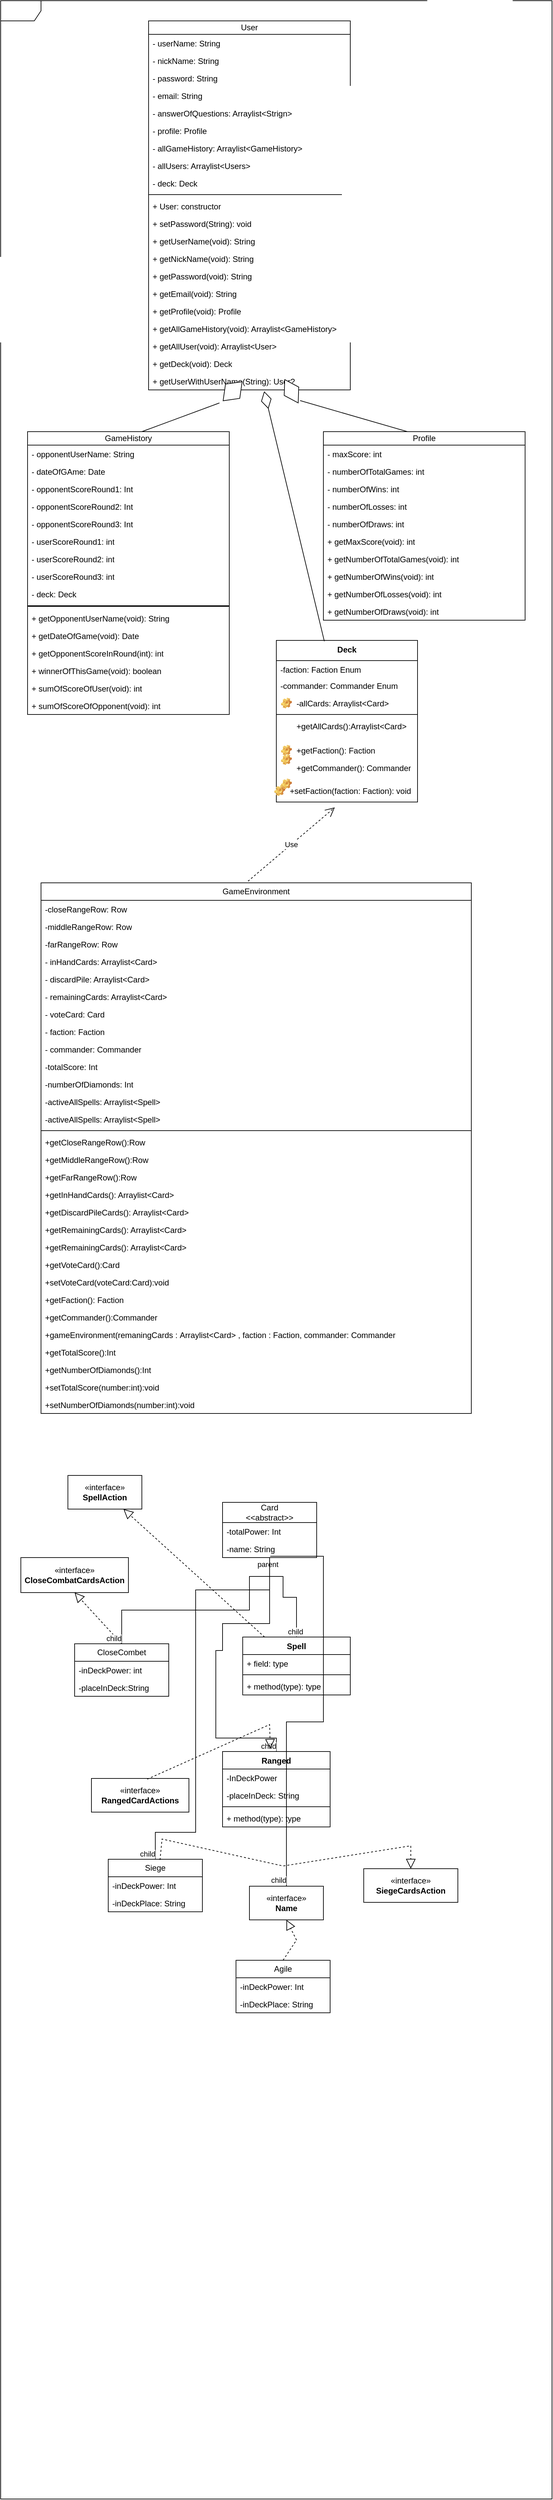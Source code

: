 <mxfile version="24.3.1" type="device">
  <diagram name="Page-1" id="c4acf3e9-155e-7222-9cf6-157b1a14988f">
    <mxGraphModel dx="838" dy="602" grid="1" gridSize="10" guides="1" tooltips="1" connect="1" arrows="1" fold="1" page="1" pageScale="1" pageWidth="850" pageHeight="1100" background="none" math="0" shadow="0">
      <root>
        <mxCell id="0" />
        <mxCell id="1" parent="0" />
        <mxCell id="17acba5748e5396b-1" value="&lt;div&gt;&lt;br/&gt;&lt;/div&gt;" style="shape=umlFrame;whiteSpace=wrap;html=1;rounded=0;shadow=0;comic=0;labelBackgroundColor=none;strokeWidth=1;fontFamily=Verdana;fontSize=10;align=center;" parent="1" vertex="1">
          <mxGeometry width="820" height="3710" as="geometry" />
        </mxCell>
        <mxCell id="1qwFlzTLrPcSKQkNcB_V-1" value="User" style="swimlane;fontStyle=0;childLayout=stackLayout;horizontal=1;startSize=20;fillColor=none;horizontalStack=0;resizeParent=1;resizeParentMax=0;resizeLast=0;collapsible=1;marginBottom=0;whiteSpace=wrap;html=1;" parent="1" vertex="1">
          <mxGeometry x="220" y="30" width="300" height="548" as="geometry" />
        </mxCell>
        <mxCell id="1qwFlzTLrPcSKQkNcB_V-2" value="- userName: String" style="text;strokeColor=none;fillColor=none;align=left;verticalAlign=top;spacingLeft=4;spacingRight=4;overflow=hidden;rotatable=0;points=[[0,0.5],[1,0.5]];portConstraint=eastwest;whiteSpace=wrap;html=1;" parent="1qwFlzTLrPcSKQkNcB_V-1" vertex="1">
          <mxGeometry y="20" width="300" height="26" as="geometry" />
        </mxCell>
        <mxCell id="1qwFlzTLrPcSKQkNcB_V-3" value="- nickName: String" style="text;strokeColor=none;fillColor=none;align=left;verticalAlign=top;spacingLeft=4;spacingRight=4;overflow=hidden;rotatable=0;points=[[0,0.5],[1,0.5]];portConstraint=eastwest;whiteSpace=wrap;html=1;" parent="1qwFlzTLrPcSKQkNcB_V-1" vertex="1">
          <mxGeometry y="46" width="300" height="26" as="geometry" />
        </mxCell>
        <mxCell id="1qwFlzTLrPcSKQkNcB_V-4" value="- password: String" style="text;strokeColor=none;fillColor=none;align=left;verticalAlign=top;spacingLeft=4;spacingRight=4;overflow=hidden;rotatable=0;points=[[0,0.5],[1,0.5]];portConstraint=eastwest;whiteSpace=wrap;html=1;" parent="1qwFlzTLrPcSKQkNcB_V-1" vertex="1">
          <mxGeometry y="72" width="300" height="26" as="geometry" />
        </mxCell>
        <mxCell id="1qwFlzTLrPcSKQkNcB_V-6" value="- email: String" style="text;strokeColor=none;fillColor=none;align=left;verticalAlign=top;spacingLeft=4;spacingRight=4;overflow=hidden;rotatable=0;points=[[0,0.5],[1,0.5]];portConstraint=eastwest;whiteSpace=wrap;html=1;" parent="1qwFlzTLrPcSKQkNcB_V-1" vertex="1">
          <mxGeometry y="98" width="300" height="26" as="geometry" />
        </mxCell>
        <mxCell id="1qwFlzTLrPcSKQkNcB_V-8" value="- answerOfQuestions: Arraylist&amp;lt;Strign&amp;gt;" style="text;strokeColor=none;fillColor=none;align=left;verticalAlign=top;spacingLeft=4;spacingRight=4;overflow=hidden;rotatable=0;points=[[0,0.5],[1,0.5]];portConstraint=eastwest;whiteSpace=wrap;html=1;" parent="1qwFlzTLrPcSKQkNcB_V-1" vertex="1">
          <mxGeometry y="124" width="300" height="26" as="geometry" />
        </mxCell>
        <mxCell id="1qwFlzTLrPcSKQkNcB_V-7" value="- profile: Profile" style="text;strokeColor=none;fillColor=none;align=left;verticalAlign=top;spacingLeft=4;spacingRight=4;overflow=hidden;rotatable=0;points=[[0,0.5],[1,0.5]];portConstraint=eastwest;whiteSpace=wrap;html=1;" parent="1qwFlzTLrPcSKQkNcB_V-1" vertex="1">
          <mxGeometry y="150" width="300" height="26" as="geometry" />
        </mxCell>
        <mxCell id="1qwFlzTLrPcSKQkNcB_V-9" value="- allGameHistory: Arraylist&amp;lt;GameHistory&amp;gt;" style="text;strokeColor=none;fillColor=none;align=left;verticalAlign=top;spacingLeft=4;spacingRight=4;overflow=hidden;rotatable=0;points=[[0,0.5],[1,0.5]];portConstraint=eastwest;whiteSpace=wrap;html=1;" parent="1qwFlzTLrPcSKQkNcB_V-1" vertex="1">
          <mxGeometry y="176" width="300" height="26" as="geometry" />
        </mxCell>
        <mxCell id="1qwFlzTLrPcSKQkNcB_V-11" value="- allUsers: Arraylist&amp;lt;Users&amp;gt;" style="text;strokeColor=none;fillColor=none;align=left;verticalAlign=top;spacingLeft=4;spacingRight=4;overflow=hidden;rotatable=0;points=[[0,0.5],[1,0.5]];portConstraint=eastwest;whiteSpace=wrap;html=1;" parent="1qwFlzTLrPcSKQkNcB_V-1" vertex="1">
          <mxGeometry y="202" width="300" height="26" as="geometry" />
        </mxCell>
        <mxCell id="1qwFlzTLrPcSKQkNcB_V-10" value="- deck: Deck" style="text;strokeColor=none;fillColor=none;align=left;verticalAlign=top;spacingLeft=4;spacingRight=4;overflow=hidden;rotatable=0;points=[[0,0.5],[1,0.5]];portConstraint=eastwest;whiteSpace=wrap;html=1;" parent="1qwFlzTLrPcSKQkNcB_V-1" vertex="1">
          <mxGeometry y="228" width="300" height="26" as="geometry" />
        </mxCell>
        <mxCell id="-605Q9byIora_kWvhaAy-62" value="" style="line;strokeWidth=1;fillColor=none;align=left;verticalAlign=middle;spacingTop=-1;spacingLeft=3;spacingRight=3;rotatable=0;labelPosition=right;points=[];portConstraint=eastwest;strokeColor=inherit;" vertex="1" parent="1qwFlzTLrPcSKQkNcB_V-1">
          <mxGeometry y="254" width="300" height="8" as="geometry" />
        </mxCell>
        <mxCell id="1qwFlzTLrPcSKQkNcB_V-14" value="+ User: constructor" style="text;strokeColor=none;fillColor=none;align=left;verticalAlign=top;spacingLeft=4;spacingRight=4;overflow=hidden;rotatable=0;points=[[0,0.5],[1,0.5]];portConstraint=eastwest;whiteSpace=wrap;html=1;" parent="1qwFlzTLrPcSKQkNcB_V-1" vertex="1">
          <mxGeometry y="262" width="300" height="26" as="geometry" />
        </mxCell>
        <mxCell id="1qwFlzTLrPcSKQkNcB_V-13" value="+ setPassword(String): void" style="text;strokeColor=none;fillColor=none;align=left;verticalAlign=top;spacingLeft=4;spacingRight=4;overflow=hidden;rotatable=0;points=[[0,0.5],[1,0.5]];portConstraint=eastwest;whiteSpace=wrap;html=1;" parent="1qwFlzTLrPcSKQkNcB_V-1" vertex="1">
          <mxGeometry y="288" width="300" height="26" as="geometry" />
        </mxCell>
        <mxCell id="1qwFlzTLrPcSKQkNcB_V-16" value="+ getUserName(void): String" style="text;strokeColor=none;fillColor=none;align=left;verticalAlign=top;spacingLeft=4;spacingRight=4;overflow=hidden;rotatable=0;points=[[0,0.5],[1,0.5]];portConstraint=eastwest;whiteSpace=wrap;html=1;" parent="1qwFlzTLrPcSKQkNcB_V-1" vertex="1">
          <mxGeometry y="314" width="300" height="26" as="geometry" />
        </mxCell>
        <mxCell id="1qwFlzTLrPcSKQkNcB_V-15" value="+ getNickName(void): String" style="text;strokeColor=none;fillColor=none;align=left;verticalAlign=top;spacingLeft=4;spacingRight=4;overflow=hidden;rotatable=0;points=[[0,0.5],[1,0.5]];portConstraint=eastwest;whiteSpace=wrap;html=1;" parent="1qwFlzTLrPcSKQkNcB_V-1" vertex="1">
          <mxGeometry y="340" width="300" height="26" as="geometry" />
        </mxCell>
        <mxCell id="1qwFlzTLrPcSKQkNcB_V-17" value="+ getPassword(void): String" style="text;strokeColor=none;fillColor=none;align=left;verticalAlign=top;spacingLeft=4;spacingRight=4;overflow=hidden;rotatable=0;points=[[0,0.5],[1,0.5]];portConstraint=eastwest;whiteSpace=wrap;html=1;" parent="1qwFlzTLrPcSKQkNcB_V-1" vertex="1">
          <mxGeometry y="366" width="300" height="26" as="geometry" />
        </mxCell>
        <mxCell id="1qwFlzTLrPcSKQkNcB_V-18" value="+ getEmail(void): String" style="text;strokeColor=none;fillColor=none;align=left;verticalAlign=top;spacingLeft=4;spacingRight=4;overflow=hidden;rotatable=0;points=[[0,0.5],[1,0.5]];portConstraint=eastwest;whiteSpace=wrap;html=1;" parent="1qwFlzTLrPcSKQkNcB_V-1" vertex="1">
          <mxGeometry y="392" width="300" height="26" as="geometry" />
        </mxCell>
        <mxCell id="1qwFlzTLrPcSKQkNcB_V-20" value="+ getProfile(void): Profile" style="text;strokeColor=none;fillColor=none;align=left;verticalAlign=top;spacingLeft=4;spacingRight=4;overflow=hidden;rotatable=0;points=[[0,0.5],[1,0.5]];portConstraint=eastwest;whiteSpace=wrap;html=1;" parent="1qwFlzTLrPcSKQkNcB_V-1" vertex="1">
          <mxGeometry y="418" width="300" height="26" as="geometry" />
        </mxCell>
        <mxCell id="1qwFlzTLrPcSKQkNcB_V-19" value="+ getAllGameHistory(void): Arraylist&amp;lt;GameHistory&amp;gt;" style="text;strokeColor=none;fillColor=none;align=left;verticalAlign=top;spacingLeft=4;spacingRight=4;overflow=hidden;rotatable=0;points=[[0,0.5],[1,0.5]];portConstraint=eastwest;whiteSpace=wrap;html=1;" parent="1qwFlzTLrPcSKQkNcB_V-1" vertex="1">
          <mxGeometry y="444" width="300" height="26" as="geometry" />
        </mxCell>
        <mxCell id="1qwFlzTLrPcSKQkNcB_V-21" value="+ getAllUser(void): Arraylist&amp;lt;User&amp;gt;" style="text;strokeColor=none;fillColor=none;align=left;verticalAlign=top;spacingLeft=4;spacingRight=4;overflow=hidden;rotatable=0;points=[[0,0.5],[1,0.5]];portConstraint=eastwest;whiteSpace=wrap;html=1;" parent="1qwFlzTLrPcSKQkNcB_V-1" vertex="1">
          <mxGeometry y="470" width="300" height="26" as="geometry" />
        </mxCell>
        <mxCell id="1qwFlzTLrPcSKQkNcB_V-22" value="+ getDeck(void): Deck" style="text;strokeColor=none;fillColor=none;align=left;verticalAlign=top;spacingLeft=4;spacingRight=4;overflow=hidden;rotatable=0;points=[[0,0.5],[1,0.5]];portConstraint=eastwest;whiteSpace=wrap;html=1;" parent="1qwFlzTLrPcSKQkNcB_V-1" vertex="1">
          <mxGeometry y="496" width="300" height="26" as="geometry" />
        </mxCell>
        <mxCell id="1qwFlzTLrPcSKQkNcB_V-43" value="+ getUserWithUserName(String): User?" style="text;strokeColor=none;fillColor=none;align=left;verticalAlign=top;spacingLeft=4;spacingRight=4;overflow=hidden;rotatable=0;points=[[0,0.5],[1,0.5]];portConstraint=eastwest;whiteSpace=wrap;html=1;" parent="1qwFlzTLrPcSKQkNcB_V-1" vertex="1">
          <mxGeometry y="522" width="300" height="26" as="geometry" />
        </mxCell>
        <mxCell id="1qwFlzTLrPcSKQkNcB_V-23" value="GameHistory" style="swimlane;fontStyle=0;childLayout=stackLayout;horizontal=1;startSize=20;fillColor=none;horizontalStack=0;resizeParent=1;resizeParentMax=0;resizeLast=0;collapsible=1;marginBottom=0;whiteSpace=wrap;html=1;" parent="1" vertex="1">
          <mxGeometry x="40" y="640" width="300" height="420" as="geometry" />
        </mxCell>
        <mxCell id="1qwFlzTLrPcSKQkNcB_V-24" value="- opponentUserName: String" style="text;strokeColor=none;fillColor=none;align=left;verticalAlign=top;spacingLeft=4;spacingRight=4;overflow=hidden;rotatable=0;points=[[0,0.5],[1,0.5]];portConstraint=eastwest;whiteSpace=wrap;html=1;" parent="1qwFlzTLrPcSKQkNcB_V-23" vertex="1">
          <mxGeometry y="20" width="300" height="26" as="geometry" />
        </mxCell>
        <mxCell id="1qwFlzTLrPcSKQkNcB_V-25" value="- dateOfGAme: Date" style="text;strokeColor=none;fillColor=none;align=left;verticalAlign=top;spacingLeft=4;spacingRight=4;overflow=hidden;rotatable=0;points=[[0,0.5],[1,0.5]];portConstraint=eastwest;whiteSpace=wrap;html=1;" parent="1qwFlzTLrPcSKQkNcB_V-23" vertex="1">
          <mxGeometry y="46" width="300" height="26" as="geometry" />
        </mxCell>
        <mxCell id="1qwFlzTLrPcSKQkNcB_V-26" value="- opponentScoreRound1: Int" style="text;strokeColor=none;fillColor=none;align=left;verticalAlign=top;spacingLeft=4;spacingRight=4;overflow=hidden;rotatable=0;points=[[0,0.5],[1,0.5]];portConstraint=eastwest;whiteSpace=wrap;html=1;" parent="1qwFlzTLrPcSKQkNcB_V-23" vertex="1">
          <mxGeometry y="72" width="300" height="26" as="geometry" />
        </mxCell>
        <mxCell id="1qwFlzTLrPcSKQkNcB_V-27" value="- opponentScoreRound2: Int" style="text;strokeColor=none;fillColor=none;align=left;verticalAlign=top;spacingLeft=4;spacingRight=4;overflow=hidden;rotatable=0;points=[[0,0.5],[1,0.5]];portConstraint=eastwest;whiteSpace=wrap;html=1;" parent="1qwFlzTLrPcSKQkNcB_V-23" vertex="1">
          <mxGeometry y="98" width="300" height="26" as="geometry" />
        </mxCell>
        <mxCell id="1qwFlzTLrPcSKQkNcB_V-28" value="- opponentScoreRound3: Int" style="text;strokeColor=none;fillColor=none;align=left;verticalAlign=top;spacingLeft=4;spacingRight=4;overflow=hidden;rotatable=0;points=[[0,0.5],[1,0.5]];portConstraint=eastwest;whiteSpace=wrap;html=1;" parent="1qwFlzTLrPcSKQkNcB_V-23" vertex="1">
          <mxGeometry y="124" width="300" height="26" as="geometry" />
        </mxCell>
        <mxCell id="1qwFlzTLrPcSKQkNcB_V-29" value="- userScoreRound1: int" style="text;strokeColor=none;fillColor=none;align=left;verticalAlign=top;spacingLeft=4;spacingRight=4;overflow=hidden;rotatable=0;points=[[0,0.5],[1,0.5]];portConstraint=eastwest;whiteSpace=wrap;html=1;" parent="1qwFlzTLrPcSKQkNcB_V-23" vertex="1">
          <mxGeometry y="150" width="300" height="26" as="geometry" />
        </mxCell>
        <mxCell id="1qwFlzTLrPcSKQkNcB_V-30" value="- userScoreRound2: int" style="text;strokeColor=none;fillColor=none;align=left;verticalAlign=top;spacingLeft=4;spacingRight=4;overflow=hidden;rotatable=0;points=[[0,0.5],[1,0.5]];portConstraint=eastwest;whiteSpace=wrap;html=1;" parent="1qwFlzTLrPcSKQkNcB_V-23" vertex="1">
          <mxGeometry y="176" width="300" height="26" as="geometry" />
        </mxCell>
        <mxCell id="1qwFlzTLrPcSKQkNcB_V-31" value="- userScoreRound3: int" style="text;strokeColor=none;fillColor=none;align=left;verticalAlign=top;spacingLeft=4;spacingRight=4;overflow=hidden;rotatable=0;points=[[0,0.5],[1,0.5]];portConstraint=eastwest;whiteSpace=wrap;html=1;" parent="1qwFlzTLrPcSKQkNcB_V-23" vertex="1">
          <mxGeometry y="202" width="300" height="26" as="geometry" />
        </mxCell>
        <mxCell id="1qwFlzTLrPcSKQkNcB_V-32" value="- deck: Deck" style="text;strokeColor=none;fillColor=none;align=left;verticalAlign=top;spacingLeft=4;spacingRight=4;overflow=hidden;rotatable=0;points=[[0,0.5],[1,0.5]];portConstraint=eastwest;whiteSpace=wrap;html=1;" parent="1qwFlzTLrPcSKQkNcB_V-23" vertex="1">
          <mxGeometry y="228" width="300" height="26" as="geometry" />
        </mxCell>
        <mxCell id="-605Q9byIora_kWvhaAy-49" value="" style="line;strokeWidth=2;html=1;" vertex="1" parent="1qwFlzTLrPcSKQkNcB_V-23">
          <mxGeometry y="254" width="300" height="10" as="geometry" />
        </mxCell>
        <mxCell id="1qwFlzTLrPcSKQkNcB_V-33" value="+ getOpponentUserName(void): String" style="text;strokeColor=none;fillColor=none;align=left;verticalAlign=top;spacingLeft=4;spacingRight=4;overflow=hidden;rotatable=0;points=[[0,0.5],[1,0.5]];portConstraint=eastwest;whiteSpace=wrap;html=1;" parent="1qwFlzTLrPcSKQkNcB_V-23" vertex="1">
          <mxGeometry y="264" width="300" height="26" as="geometry" />
        </mxCell>
        <mxCell id="1qwFlzTLrPcSKQkNcB_V-34" value="+ getDateOfGame(void): Date" style="text;strokeColor=none;fillColor=none;align=left;verticalAlign=top;spacingLeft=4;spacingRight=4;overflow=hidden;rotatable=0;points=[[0,0.5],[1,0.5]];portConstraint=eastwest;whiteSpace=wrap;html=1;" parent="1qwFlzTLrPcSKQkNcB_V-23" vertex="1">
          <mxGeometry y="290" width="300" height="26" as="geometry" />
        </mxCell>
        <mxCell id="1qwFlzTLrPcSKQkNcB_V-35" value="+ getOpponentScoreInRound(int): int" style="text;strokeColor=none;fillColor=none;align=left;verticalAlign=top;spacingLeft=4;spacingRight=4;overflow=hidden;rotatable=0;points=[[0,0.5],[1,0.5]];portConstraint=eastwest;whiteSpace=wrap;html=1;" parent="1qwFlzTLrPcSKQkNcB_V-23" vertex="1">
          <mxGeometry y="316" width="300" height="26" as="geometry" />
        </mxCell>
        <mxCell id="1qwFlzTLrPcSKQkNcB_V-36" value="+ winnerOfThisGame(void): boolean" style="text;strokeColor=none;fillColor=none;align=left;verticalAlign=top;spacingLeft=4;spacingRight=4;overflow=hidden;rotatable=0;points=[[0,0.5],[1,0.5]];portConstraint=eastwest;whiteSpace=wrap;html=1;" parent="1qwFlzTLrPcSKQkNcB_V-23" vertex="1">
          <mxGeometry y="342" width="300" height="26" as="geometry" />
        </mxCell>
        <mxCell id="1qwFlzTLrPcSKQkNcB_V-37" value="+ sumOfScoreOfUser(void): int" style="text;strokeColor=none;fillColor=none;align=left;verticalAlign=top;spacingLeft=4;spacingRight=4;overflow=hidden;rotatable=0;points=[[0,0.5],[1,0.5]];portConstraint=eastwest;whiteSpace=wrap;html=1;" parent="1qwFlzTLrPcSKQkNcB_V-23" vertex="1">
          <mxGeometry y="368" width="300" height="26" as="geometry" />
        </mxCell>
        <mxCell id="1qwFlzTLrPcSKQkNcB_V-38" value="+ sumOfScoreOfOpponent(void): int" style="text;strokeColor=none;fillColor=none;align=left;verticalAlign=top;spacingLeft=4;spacingRight=4;overflow=hidden;rotatable=0;points=[[0,0.5],[1,0.5]];portConstraint=eastwest;whiteSpace=wrap;html=1;" parent="1qwFlzTLrPcSKQkNcB_V-23" vertex="1">
          <mxGeometry y="394" width="300" height="26" as="geometry" />
        </mxCell>
        <mxCell id="1qwFlzTLrPcSKQkNcB_V-45" value="Profile" style="swimlane;fontStyle=0;childLayout=stackLayout;horizontal=1;startSize=20;fillColor=none;horizontalStack=0;resizeParent=1;resizeParentMax=0;resizeLast=0;collapsible=1;marginBottom=0;whiteSpace=wrap;html=1;" parent="1" vertex="1">
          <mxGeometry x="480" y="640" width="300" height="280" as="geometry" />
        </mxCell>
        <mxCell id="1qwFlzTLrPcSKQkNcB_V-46" value="- maxScore: int" style="text;strokeColor=none;fillColor=none;align=left;verticalAlign=top;spacingLeft=4;spacingRight=4;overflow=hidden;rotatable=0;points=[[0,0.5],[1,0.5]];portConstraint=eastwest;whiteSpace=wrap;html=1;" parent="1qwFlzTLrPcSKQkNcB_V-45" vertex="1">
          <mxGeometry y="20" width="300" height="26" as="geometry" />
        </mxCell>
        <mxCell id="1qwFlzTLrPcSKQkNcB_V-47" value="- numberOfTotalGames: int" style="text;strokeColor=none;fillColor=none;align=left;verticalAlign=top;spacingLeft=4;spacingRight=4;overflow=hidden;rotatable=0;points=[[0,0.5],[1,0.5]];portConstraint=eastwest;whiteSpace=wrap;html=1;" parent="1qwFlzTLrPcSKQkNcB_V-45" vertex="1">
          <mxGeometry y="46" width="300" height="26" as="geometry" />
        </mxCell>
        <mxCell id="1qwFlzTLrPcSKQkNcB_V-48" value="- numberOfWins: int" style="text;strokeColor=none;fillColor=none;align=left;verticalAlign=top;spacingLeft=4;spacingRight=4;overflow=hidden;rotatable=0;points=[[0,0.5],[1,0.5]];portConstraint=eastwest;whiteSpace=wrap;html=1;" parent="1qwFlzTLrPcSKQkNcB_V-45" vertex="1">
          <mxGeometry y="72" width="300" height="26" as="geometry" />
        </mxCell>
        <mxCell id="1qwFlzTLrPcSKQkNcB_V-49" value="- numberOfLosses: int" style="text;strokeColor=none;fillColor=none;align=left;verticalAlign=top;spacingLeft=4;spacingRight=4;overflow=hidden;rotatable=0;points=[[0,0.5],[1,0.5]];portConstraint=eastwest;whiteSpace=wrap;html=1;" parent="1qwFlzTLrPcSKQkNcB_V-45" vertex="1">
          <mxGeometry y="98" width="300" height="26" as="geometry" />
        </mxCell>
        <mxCell id="1qwFlzTLrPcSKQkNcB_V-50" value="- numberOfDraws: int" style="text;strokeColor=none;fillColor=none;align=left;verticalAlign=top;spacingLeft=4;spacingRight=4;overflow=hidden;rotatable=0;points=[[0,0.5],[1,0.5]];portConstraint=eastwest;whiteSpace=wrap;html=1;" parent="1qwFlzTLrPcSKQkNcB_V-45" vertex="1">
          <mxGeometry y="124" width="300" height="26" as="geometry" />
        </mxCell>
        <mxCell id="1qwFlzTLrPcSKQkNcB_V-51" value="+ getMaxScore(void): int" style="text;strokeColor=none;fillColor=none;align=left;verticalAlign=top;spacingLeft=4;spacingRight=4;overflow=hidden;rotatable=0;points=[[0,0.5],[1,0.5]];portConstraint=eastwest;whiteSpace=wrap;html=1;" parent="1qwFlzTLrPcSKQkNcB_V-45" vertex="1">
          <mxGeometry y="150" width="300" height="26" as="geometry" />
        </mxCell>
        <mxCell id="1qwFlzTLrPcSKQkNcB_V-52" value="+ getNumberOfTotalGames(void): int" style="text;strokeColor=none;fillColor=none;align=left;verticalAlign=top;spacingLeft=4;spacingRight=4;overflow=hidden;rotatable=0;points=[[0,0.5],[1,0.5]];portConstraint=eastwest;whiteSpace=wrap;html=1;" parent="1qwFlzTLrPcSKQkNcB_V-45" vertex="1">
          <mxGeometry y="176" width="300" height="26" as="geometry" />
        </mxCell>
        <mxCell id="1qwFlzTLrPcSKQkNcB_V-53" value="+ getNumberOfWins(void): int" style="text;strokeColor=none;fillColor=none;align=left;verticalAlign=top;spacingLeft=4;spacingRight=4;overflow=hidden;rotatable=0;points=[[0,0.5],[1,0.5]];portConstraint=eastwest;whiteSpace=wrap;html=1;" parent="1qwFlzTLrPcSKQkNcB_V-45" vertex="1">
          <mxGeometry y="202" width="300" height="26" as="geometry" />
        </mxCell>
        <mxCell id="1qwFlzTLrPcSKQkNcB_V-54" value="+ getNumberOfLosses(void): int" style="text;strokeColor=none;fillColor=none;align=left;verticalAlign=top;spacingLeft=4;spacingRight=4;overflow=hidden;rotatable=0;points=[[0,0.5],[1,0.5]];portConstraint=eastwest;whiteSpace=wrap;html=1;" parent="1qwFlzTLrPcSKQkNcB_V-45" vertex="1">
          <mxGeometry y="228" width="300" height="26" as="geometry" />
        </mxCell>
        <mxCell id="1qwFlzTLrPcSKQkNcB_V-55" value="+ getNumberOfDraws(void): int" style="text;strokeColor=none;fillColor=none;align=left;verticalAlign=top;spacingLeft=4;spacingRight=4;overflow=hidden;rotatable=0;points=[[0,0.5],[1,0.5]];portConstraint=eastwest;whiteSpace=wrap;html=1;" parent="1qwFlzTLrPcSKQkNcB_V-45" vertex="1">
          <mxGeometry y="254" width="300" height="26" as="geometry" />
        </mxCell>
        <mxCell id="-605Q9byIora_kWvhaAy-2" value="" style="endArrow=none;html=1;rounded=0;entryX=0.447;entryY=1.154;entryDx=0;entryDy=0;entryPerimeter=0;" edge="1" parent="1" source="-605Q9byIora_kWvhaAy-3" target="1qwFlzTLrPcSKQkNcB_V-43">
          <mxGeometry width="50" height="50" relative="1" as="geometry">
            <mxPoint x="210" y="640" as="sourcePoint" />
            <mxPoint x="260" y="590" as="targetPoint" />
          </mxGeometry>
        </mxCell>
        <mxCell id="-605Q9byIora_kWvhaAy-4" value="" style="endArrow=none;html=1;rounded=0;entryX=0.447;entryY=1.154;entryDx=0;entryDy=0;entryPerimeter=0;" edge="1" parent="1" target="-605Q9byIora_kWvhaAy-3">
          <mxGeometry width="50" height="50" relative="1" as="geometry">
            <mxPoint x="210" y="640" as="sourcePoint" />
            <mxPoint x="354" y="574" as="targetPoint" />
          </mxGeometry>
        </mxCell>
        <mxCell id="-605Q9byIora_kWvhaAy-3" value="" style="rhombus;whiteSpace=wrap;html=1;rotation=45;" vertex="1" parent="1">
          <mxGeometry x="330" y="560" width="30" height="40" as="geometry" />
        </mxCell>
        <mxCell id="-605Q9byIora_kWvhaAy-6" value="" style="endArrow=none;html=1;rounded=0;entryX=0.67;entryY=0.962;entryDx=0;entryDy=0;entryPerimeter=0;" edge="1" parent="1" source="-605Q9byIora_kWvhaAy-7" target="1qwFlzTLrPcSKQkNcB_V-43">
          <mxGeometry width="50" height="50" relative="1" as="geometry">
            <mxPoint x="605" y="640" as="sourcePoint" />
            <mxPoint x="655" y="590" as="targetPoint" />
          </mxGeometry>
        </mxCell>
        <mxCell id="-605Q9byIora_kWvhaAy-8" value="" style="endArrow=none;html=1;rounded=0;entryX=0.67;entryY=0.962;entryDx=0;entryDy=0;entryPerimeter=0;" edge="1" parent="1" target="-605Q9byIora_kWvhaAy-7">
          <mxGeometry width="50" height="50" relative="1" as="geometry">
            <mxPoint x="605" y="640" as="sourcePoint" />
            <mxPoint x="421" y="569" as="targetPoint" />
          </mxGeometry>
        </mxCell>
        <mxCell id="-605Q9byIora_kWvhaAy-7" value="" style="rhombus;whiteSpace=wrap;html=1;rotation=-30;" vertex="1" parent="1">
          <mxGeometry x="420" y="560" width="25" height="40" as="geometry" />
        </mxCell>
        <mxCell id="-605Q9byIora_kWvhaAy-40" value="Deck&lt;div&gt;&lt;br&gt;&lt;/div&gt;" style="swimlane;fontStyle=1;align=center;verticalAlign=top;childLayout=stackLayout;horizontal=1;startSize=30;horizontalStack=0;resizeParent=1;resizeParentMax=0;resizeLast=0;collapsible=1;marginBottom=0;whiteSpace=wrap;html=1;" vertex="1" parent="1">
          <mxGeometry x="410" y="950" width="210" height="240" as="geometry" />
        </mxCell>
        <mxCell id="-605Q9byIora_kWvhaAy-41" value="-faction: Faction Enum" style="text;strokeColor=none;fillColor=none;align=left;verticalAlign=top;spacingLeft=4;spacingRight=4;overflow=hidden;rotatable=0;points=[[0,0.5],[1,0.5]];portConstraint=eastwest;whiteSpace=wrap;html=1;" vertex="1" parent="-605Q9byIora_kWvhaAy-40">
          <mxGeometry y="30" width="210" height="24" as="geometry" />
        </mxCell>
        <mxCell id="-605Q9byIora_kWvhaAy-44" value="-commander: Commander Enum" style="text;strokeColor=none;fillColor=none;align=left;verticalAlign=top;spacingLeft=4;spacingRight=4;overflow=hidden;rotatable=0;points=[[0,0.5],[1,0.5]];portConstraint=eastwest;whiteSpace=wrap;html=1;" vertex="1" parent="-605Q9byIora_kWvhaAy-40">
          <mxGeometry y="54" width="210" height="26" as="geometry" />
        </mxCell>
        <mxCell id="-605Q9byIora_kWvhaAy-56" value="-allCards: Arraylist&amp;lt;Card&amp;gt;&lt;div&gt;&lt;br&gt;&lt;/div&gt;" style="label;fontStyle=0;strokeColor=none;fillColor=none;align=left;verticalAlign=top;overflow=hidden;spacingLeft=28;spacingRight=4;rotatable=0;points=[[0,0.5],[1,0.5]];portConstraint=eastwest;imageWidth=16;imageHeight=16;whiteSpace=wrap;html=1;image=img/clipart/Gear_128x128.png" vertex="1" parent="-605Q9byIora_kWvhaAy-40">
          <mxGeometry y="80" width="210" height="26" as="geometry" />
        </mxCell>
        <mxCell id="-605Q9byIora_kWvhaAy-61" value="" style="line;strokeWidth=1;fillColor=none;align=left;verticalAlign=middle;spacingTop=-1;spacingLeft=3;spacingRight=3;rotatable=0;labelPosition=right;points=[];portConstraint=eastwest;strokeColor=inherit;" vertex="1" parent="-605Q9byIora_kWvhaAy-40">
          <mxGeometry y="106" width="210" height="8" as="geometry" />
        </mxCell>
        <mxCell id="-605Q9byIora_kWvhaAy-58" value="+getAllCards():Arraylist&amp;lt;Card&amp;gt;" style="label;fontStyle=0;strokeColor=none;fillColor=none;align=left;verticalAlign=top;overflow=hidden;spacingLeft=28;spacingRight=4;rotatable=0;points=[[0,0.5],[1,0.5]];portConstraint=eastwest;imageWidth=16;imageHeight=16;whiteSpace=wrap;html=1;image=img/clipart/Gear_128x128.png" vertex="1" parent="-605Q9byIora_kWvhaAy-40">
          <mxGeometry y="114" width="210" height="126" as="geometry" />
        </mxCell>
        <mxCell id="-605Q9byIora_kWvhaAy-59" value="+getFaction(): Faction" style="label;fontStyle=0;strokeColor=none;fillColor=none;align=left;verticalAlign=top;overflow=hidden;spacingLeft=28;spacingRight=4;rotatable=0;points=[[0,0.5],[1,0.5]];portConstraint=eastwest;imageWidth=16;imageHeight=16;whiteSpace=wrap;html=1;image=img/clipart/Gear_128x128.png" vertex="1" parent="1">
          <mxGeometry x="410" y="1100" width="200" height="26" as="geometry" />
        </mxCell>
        <mxCell id="-605Q9byIora_kWvhaAy-60" value="+getCommander(): Commander" style="label;fontStyle=0;strokeColor=none;fillColor=none;align=left;verticalAlign=top;overflow=hidden;spacingLeft=28;spacingRight=4;rotatable=0;points=[[0,0.5],[1,0.5]];portConstraint=eastwest;imageWidth=16;imageHeight=16;whiteSpace=wrap;html=1;image=img/clipart/Gear_128x128.png" vertex="1" parent="1">
          <mxGeometry x="410" y="1126" width="210" height="74" as="geometry" />
        </mxCell>
        <mxCell id="-605Q9byIora_kWvhaAy-63" value="" style="endArrow=diamondThin;endFill=0;endSize=24;html=1;rounded=0;entryX=0.573;entryY=1.077;entryDx=0;entryDy=0;entryPerimeter=0;exitX=0.34;exitY=0.005;exitDx=0;exitDy=0;exitPerimeter=0;" edge="1" parent="1" source="-605Q9byIora_kWvhaAy-40" target="1qwFlzTLrPcSKQkNcB_V-43">
          <mxGeometry width="160" relative="1" as="geometry">
            <mxPoint x="310" y="820" as="sourcePoint" />
            <mxPoint x="470" y="820" as="targetPoint" />
          </mxGeometry>
        </mxCell>
        <mxCell id="-605Q9byIora_kWvhaAy-64" value="GameEnvironment" style="swimlane;fontStyle=0;childLayout=stackLayout;horizontal=1;startSize=26;fillColor=none;horizontalStack=0;resizeParent=1;resizeParentMax=0;resizeLast=0;collapsible=1;marginBottom=0;whiteSpace=wrap;html=1;" vertex="1" parent="1">
          <mxGeometry x="60" y="1310" width="640" height="788" as="geometry" />
        </mxCell>
        <mxCell id="-605Q9byIora_kWvhaAy-65" value="-closeRangeRow: Row&lt;div&gt;&lt;br&gt;&lt;/div&gt;" style="text;strokeColor=none;fillColor=none;align=left;verticalAlign=top;spacingLeft=4;spacingRight=4;overflow=hidden;rotatable=0;points=[[0,0.5],[1,0.5]];portConstraint=eastwest;whiteSpace=wrap;html=1;" vertex="1" parent="-605Q9byIora_kWvhaAy-64">
          <mxGeometry y="26" width="640" height="26" as="geometry" />
        </mxCell>
        <mxCell id="-605Q9byIora_kWvhaAy-66" value="-middleRangeRow: Row&lt;br&gt;&lt;div&gt;&lt;br&gt;&lt;/div&gt;" style="text;strokeColor=none;fillColor=none;align=left;verticalAlign=top;spacingLeft=4;spacingRight=4;overflow=hidden;rotatable=0;points=[[0,0.5],[1,0.5]];portConstraint=eastwest;whiteSpace=wrap;html=1;" vertex="1" parent="-605Q9byIora_kWvhaAy-64">
          <mxGeometry y="52" width="640" height="26" as="geometry" />
        </mxCell>
        <mxCell id="-605Q9byIora_kWvhaAy-67" value="-farRangeRow: Row&lt;br&gt;&lt;div&gt;&lt;br&gt;&lt;/div&gt;" style="text;strokeColor=none;fillColor=none;align=left;verticalAlign=top;spacingLeft=4;spacingRight=4;overflow=hidden;rotatable=0;points=[[0,0.5],[1,0.5]];portConstraint=eastwest;whiteSpace=wrap;html=1;" vertex="1" parent="-605Q9byIora_kWvhaAy-64">
          <mxGeometry y="78" width="640" height="26" as="geometry" />
        </mxCell>
        <mxCell id="-605Q9byIora_kWvhaAy-73" value="- inHandCards: Arraylist&amp;lt;Card&amp;gt;" style="text;strokeColor=none;fillColor=none;align=left;verticalAlign=top;spacingLeft=4;spacingRight=4;overflow=hidden;rotatable=0;points=[[0,0.5],[1,0.5]];portConstraint=eastwest;whiteSpace=wrap;html=1;" vertex="1" parent="-605Q9byIora_kWvhaAy-64">
          <mxGeometry y="104" width="640" height="26" as="geometry" />
        </mxCell>
        <mxCell id="-605Q9byIora_kWvhaAy-74" value="- discardPile: Arraylist&amp;lt;Card&amp;gt;" style="text;strokeColor=none;fillColor=none;align=left;verticalAlign=top;spacingLeft=4;spacingRight=4;overflow=hidden;rotatable=0;points=[[0,0.5],[1,0.5]];portConstraint=eastwest;whiteSpace=wrap;html=1;" vertex="1" parent="-605Q9byIora_kWvhaAy-64">
          <mxGeometry y="130" width="640" height="26" as="geometry" />
        </mxCell>
        <mxCell id="-605Q9byIora_kWvhaAy-76" value="- remainingCards: Arraylist&amp;lt;Card&amp;gt;" style="text;strokeColor=none;fillColor=none;align=left;verticalAlign=top;spacingLeft=4;spacingRight=4;overflow=hidden;rotatable=0;points=[[0,0.5],[1,0.5]];portConstraint=eastwest;whiteSpace=wrap;html=1;" vertex="1" parent="-605Q9byIora_kWvhaAy-64">
          <mxGeometry y="156" width="640" height="26" as="geometry" />
        </mxCell>
        <mxCell id="-605Q9byIora_kWvhaAy-75" value="- voteCard: Card" style="text;strokeColor=none;fillColor=none;align=left;verticalAlign=top;spacingLeft=4;spacingRight=4;overflow=hidden;rotatable=0;points=[[0,0.5],[1,0.5]];portConstraint=eastwest;whiteSpace=wrap;html=1;" vertex="1" parent="-605Q9byIora_kWvhaAy-64">
          <mxGeometry y="182" width="640" height="26" as="geometry" />
        </mxCell>
        <mxCell id="-605Q9byIora_kWvhaAy-77" value="- faction: Faction" style="text;strokeColor=none;fillColor=none;align=left;verticalAlign=top;spacingLeft=4;spacingRight=4;overflow=hidden;rotatable=0;points=[[0,0.5],[1,0.5]];portConstraint=eastwest;whiteSpace=wrap;html=1;" vertex="1" parent="-605Q9byIora_kWvhaAy-64">
          <mxGeometry y="208" width="640" height="26" as="geometry" />
        </mxCell>
        <mxCell id="-605Q9byIora_kWvhaAy-78" value="- commander: Commander" style="text;strokeColor=none;fillColor=none;align=left;verticalAlign=top;spacingLeft=4;spacingRight=4;overflow=hidden;rotatable=0;points=[[0,0.5],[1,0.5]];portConstraint=eastwest;whiteSpace=wrap;html=1;" vertex="1" parent="-605Q9byIora_kWvhaAy-64">
          <mxGeometry y="234" width="640" height="26" as="geometry" />
        </mxCell>
        <mxCell id="-605Q9byIora_kWvhaAy-79" value="-totalScore: Int" style="text;strokeColor=none;fillColor=none;align=left;verticalAlign=top;spacingLeft=4;spacingRight=4;overflow=hidden;rotatable=0;points=[[0,0.5],[1,0.5]];portConstraint=eastwest;whiteSpace=wrap;html=1;" vertex="1" parent="-605Q9byIora_kWvhaAy-64">
          <mxGeometry y="260" width="640" height="26" as="geometry" />
        </mxCell>
        <mxCell id="-605Q9byIora_kWvhaAy-80" value="-numberOfDiamonds: Int" style="text;strokeColor=none;fillColor=none;align=left;verticalAlign=top;spacingLeft=4;spacingRight=4;overflow=hidden;rotatable=0;points=[[0,0.5],[1,0.5]];portConstraint=eastwest;whiteSpace=wrap;html=1;" vertex="1" parent="-605Q9byIora_kWvhaAy-64">
          <mxGeometry y="286" width="640" height="26" as="geometry" />
        </mxCell>
        <mxCell id="-605Q9byIora_kWvhaAy-81" value="-activeAllSpells: Arraylist&amp;lt;Spell&amp;gt;" style="text;strokeColor=none;fillColor=none;align=left;verticalAlign=top;spacingLeft=4;spacingRight=4;overflow=hidden;rotatable=0;points=[[0,0.5],[1,0.5]];portConstraint=eastwest;whiteSpace=wrap;html=1;" vertex="1" parent="-605Q9byIora_kWvhaAy-64">
          <mxGeometry y="312" width="640" height="26" as="geometry" />
        </mxCell>
        <mxCell id="-605Q9byIora_kWvhaAy-82" value="-activeAllSpells: Arraylist&amp;lt;Spell&amp;gt;" style="text;strokeColor=none;fillColor=none;align=left;verticalAlign=top;spacingLeft=4;spacingRight=4;overflow=hidden;rotatable=0;points=[[0,0.5],[1,0.5]];portConstraint=eastwest;whiteSpace=wrap;html=1;" vertex="1" parent="-605Q9byIora_kWvhaAy-64">
          <mxGeometry y="338" width="640" height="26" as="geometry" />
        </mxCell>
        <mxCell id="-605Q9byIora_kWvhaAy-88" value="" style="line;strokeWidth=1;fillColor=none;align=left;verticalAlign=middle;spacingTop=-1;spacingLeft=3;spacingRight=3;rotatable=0;labelPosition=right;points=[];portConstraint=eastwest;strokeColor=inherit;" vertex="1" parent="-605Q9byIora_kWvhaAy-64">
          <mxGeometry y="364" width="640" height="8" as="geometry" />
        </mxCell>
        <mxCell id="-605Q9byIora_kWvhaAy-87" value="+getCloseRangeRow():Row" style="text;strokeColor=none;fillColor=none;align=left;verticalAlign=top;spacingLeft=4;spacingRight=4;overflow=hidden;rotatable=0;points=[[0,0.5],[1,0.5]];portConstraint=eastwest;whiteSpace=wrap;html=1;" vertex="1" parent="-605Q9byIora_kWvhaAy-64">
          <mxGeometry y="372" width="640" height="26" as="geometry" />
        </mxCell>
        <mxCell id="-605Q9byIora_kWvhaAy-91" value="+getMiddleRangeRow():Row" style="text;strokeColor=none;fillColor=none;align=left;verticalAlign=top;spacingLeft=4;spacingRight=4;overflow=hidden;rotatable=0;points=[[0,0.5],[1,0.5]];portConstraint=eastwest;whiteSpace=wrap;html=1;" vertex="1" parent="-605Q9byIora_kWvhaAy-64">
          <mxGeometry y="398" width="640" height="26" as="geometry" />
        </mxCell>
        <mxCell id="-605Q9byIora_kWvhaAy-92" value="+getFarRangeRow():Row" style="text;strokeColor=none;fillColor=none;align=left;verticalAlign=top;spacingLeft=4;spacingRight=4;overflow=hidden;rotatable=0;points=[[0,0.5],[1,0.5]];portConstraint=eastwest;whiteSpace=wrap;html=1;" vertex="1" parent="-605Q9byIora_kWvhaAy-64">
          <mxGeometry y="424" width="640" height="26" as="geometry" />
        </mxCell>
        <mxCell id="-605Q9byIora_kWvhaAy-93" value="+getInHandCards(): Arraylist&amp;lt;Card&amp;gt;" style="text;strokeColor=none;fillColor=none;align=left;verticalAlign=top;spacingLeft=4;spacingRight=4;overflow=hidden;rotatable=0;points=[[0,0.5],[1,0.5]];portConstraint=eastwest;whiteSpace=wrap;html=1;" vertex="1" parent="-605Q9byIora_kWvhaAy-64">
          <mxGeometry y="450" width="640" height="26" as="geometry" />
        </mxCell>
        <mxCell id="-605Q9byIora_kWvhaAy-94" value="+getDiscardPileCards(): Arraylist&amp;lt;Card&amp;gt;" style="text;strokeColor=none;fillColor=none;align=left;verticalAlign=top;spacingLeft=4;spacingRight=4;overflow=hidden;rotatable=0;points=[[0,0.5],[1,0.5]];portConstraint=eastwest;whiteSpace=wrap;html=1;" vertex="1" parent="-605Q9byIora_kWvhaAy-64">
          <mxGeometry y="476" width="640" height="26" as="geometry" />
        </mxCell>
        <mxCell id="-605Q9byIora_kWvhaAy-95" value="+getRemainingCards(): Arraylist&amp;lt;Card&amp;gt;" style="text;strokeColor=none;fillColor=none;align=left;verticalAlign=top;spacingLeft=4;spacingRight=4;overflow=hidden;rotatable=0;points=[[0,0.5],[1,0.5]];portConstraint=eastwest;whiteSpace=wrap;html=1;" vertex="1" parent="-605Q9byIora_kWvhaAy-64">
          <mxGeometry y="502" width="640" height="26" as="geometry" />
        </mxCell>
        <mxCell id="-605Q9byIora_kWvhaAy-96" value="+getRemainingCards(): Arraylist&amp;lt;Card&amp;gt;" style="text;strokeColor=none;fillColor=none;align=left;verticalAlign=top;spacingLeft=4;spacingRight=4;overflow=hidden;rotatable=0;points=[[0,0.5],[1,0.5]];portConstraint=eastwest;whiteSpace=wrap;html=1;" vertex="1" parent="-605Q9byIora_kWvhaAy-64">
          <mxGeometry y="528" width="640" height="26" as="geometry" />
        </mxCell>
        <mxCell id="-605Q9byIora_kWvhaAy-97" value="+getVoteCard():Card" style="text;strokeColor=none;fillColor=none;align=left;verticalAlign=top;spacingLeft=4;spacingRight=4;overflow=hidden;rotatable=0;points=[[0,0.5],[1,0.5]];portConstraint=eastwest;whiteSpace=wrap;html=1;" vertex="1" parent="-605Q9byIora_kWvhaAy-64">
          <mxGeometry y="554" width="640" height="26" as="geometry" />
        </mxCell>
        <mxCell id="-605Q9byIora_kWvhaAy-98" value="+setVoteCard(voteCard:Card):void" style="text;strokeColor=none;fillColor=none;align=left;verticalAlign=top;spacingLeft=4;spacingRight=4;overflow=hidden;rotatable=0;points=[[0,0.5],[1,0.5]];portConstraint=eastwest;whiteSpace=wrap;html=1;" vertex="1" parent="-605Q9byIora_kWvhaAy-64">
          <mxGeometry y="580" width="640" height="26" as="geometry" />
        </mxCell>
        <mxCell id="-605Q9byIora_kWvhaAy-99" value="+getFaction(): Faction" style="text;strokeColor=none;fillColor=none;align=left;verticalAlign=top;spacingLeft=4;spacingRight=4;overflow=hidden;rotatable=0;points=[[0,0.5],[1,0.5]];portConstraint=eastwest;whiteSpace=wrap;html=1;" vertex="1" parent="-605Q9byIora_kWvhaAy-64">
          <mxGeometry y="606" width="640" height="26" as="geometry" />
        </mxCell>
        <mxCell id="-605Q9byIora_kWvhaAy-100" value="+getCommander():Commander" style="text;strokeColor=none;fillColor=none;align=left;verticalAlign=top;spacingLeft=4;spacingRight=4;overflow=hidden;rotatable=0;points=[[0,0.5],[1,0.5]];portConstraint=eastwest;whiteSpace=wrap;html=1;" vertex="1" parent="-605Q9byIora_kWvhaAy-64">
          <mxGeometry y="632" width="640" height="26" as="geometry" />
        </mxCell>
        <mxCell id="-605Q9byIora_kWvhaAy-101" value="+gameEnvironment(remaningCards :&amp;nbsp;Arraylist&amp;lt;Card&amp;gt; , faction : Faction, commander: Commander" style="text;strokeColor=none;fillColor=none;align=left;verticalAlign=top;spacingLeft=4;spacingRight=4;overflow=hidden;rotatable=0;points=[[0,0.5],[1,0.5]];portConstraint=eastwest;whiteSpace=wrap;html=1;" vertex="1" parent="-605Q9byIora_kWvhaAy-64">
          <mxGeometry y="658" width="640" height="26" as="geometry" />
        </mxCell>
        <mxCell id="-605Q9byIora_kWvhaAy-102" value="+getTotalScore():Int" style="text;strokeColor=none;fillColor=none;align=left;verticalAlign=top;spacingLeft=4;spacingRight=4;overflow=hidden;rotatable=0;points=[[0,0.5],[1,0.5]];portConstraint=eastwest;whiteSpace=wrap;html=1;" vertex="1" parent="-605Q9byIora_kWvhaAy-64">
          <mxGeometry y="684" width="640" height="26" as="geometry" />
        </mxCell>
        <mxCell id="-605Q9byIora_kWvhaAy-103" value="+getNumberOfDiamonds():Int" style="text;strokeColor=none;fillColor=none;align=left;verticalAlign=top;spacingLeft=4;spacingRight=4;overflow=hidden;rotatable=0;points=[[0,0.5],[1,0.5]];portConstraint=eastwest;whiteSpace=wrap;html=1;" vertex="1" parent="-605Q9byIora_kWvhaAy-64">
          <mxGeometry y="710" width="640" height="26" as="geometry" />
        </mxCell>
        <mxCell id="-605Q9byIora_kWvhaAy-104" value="+setTotalScore(number:int):void" style="text;strokeColor=none;fillColor=none;align=left;verticalAlign=top;spacingLeft=4;spacingRight=4;overflow=hidden;rotatable=0;points=[[0,0.5],[1,0.5]];portConstraint=eastwest;whiteSpace=wrap;html=1;" vertex="1" parent="-605Q9byIora_kWvhaAy-64">
          <mxGeometry y="736" width="640" height="26" as="geometry" />
        </mxCell>
        <mxCell id="-605Q9byIora_kWvhaAy-105" value="+setNumberOfDiamonds(number:int):void" style="text;strokeColor=none;fillColor=none;align=left;verticalAlign=top;spacingLeft=4;spacingRight=4;overflow=hidden;rotatable=0;points=[[0,0.5],[1,0.5]];portConstraint=eastwest;whiteSpace=wrap;html=1;" vertex="1" parent="-605Q9byIora_kWvhaAy-64">
          <mxGeometry y="762" width="640" height="26" as="geometry" />
        </mxCell>
        <mxCell id="-605Q9byIora_kWvhaAy-90" value="+setFaction(faction: Faction): void" style="label;fontStyle=0;strokeColor=none;fillColor=none;align=left;verticalAlign=top;overflow=hidden;spacingLeft=28;spacingRight=4;rotatable=0;points=[[0,0.5],[1,0.5]];portConstraint=eastwest;imageWidth=16;imageHeight=16;whiteSpace=wrap;html=1;image=img/clipart/Gear_128x128.png" vertex="1" parent="1">
          <mxGeometry x="400" y="1160" width="230" height="26" as="geometry" />
        </mxCell>
        <mxCell id="-605Q9byIora_kWvhaAy-113" value="Use" style="endArrow=open;endSize=12;dashed=1;html=1;rounded=0;exitX=0.481;exitY=-0.003;exitDx=0;exitDy=0;exitPerimeter=0;entryX=0.414;entryY=0.973;entryDx=0;entryDy=0;entryPerimeter=0;" edge="1" parent="1" source="-605Q9byIora_kWvhaAy-64" target="-605Q9byIora_kWvhaAy-60">
          <mxGeometry width="160" relative="1" as="geometry">
            <mxPoint x="320" y="1220" as="sourcePoint" />
            <mxPoint x="480" y="1220" as="targetPoint" />
          </mxGeometry>
        </mxCell>
        <mxCell id="-605Q9byIora_kWvhaAy-114" value="Card&lt;div&gt;&amp;lt;&amp;lt;abstract&amp;gt;&amp;gt;&lt;/div&gt;" style="swimlane;fontStyle=0;childLayout=stackLayout;horizontal=1;startSize=30;fillColor=none;horizontalStack=0;resizeParent=1;resizeParentMax=0;resizeLast=0;collapsible=1;marginBottom=0;whiteSpace=wrap;html=1;" vertex="1" parent="1">
          <mxGeometry x="330" y="2230" width="140" height="82" as="geometry" />
        </mxCell>
        <mxCell id="-605Q9byIora_kWvhaAy-115" value="-totalPower: Int" style="text;strokeColor=none;fillColor=none;align=left;verticalAlign=top;spacingLeft=4;spacingRight=4;overflow=hidden;rotatable=0;points=[[0,0.5],[1,0.5]];portConstraint=eastwest;whiteSpace=wrap;html=1;" vertex="1" parent="-605Q9byIora_kWvhaAy-114">
          <mxGeometry y="30" width="140" height="26" as="geometry" />
        </mxCell>
        <mxCell id="-605Q9byIora_kWvhaAy-117" value="-name: String" style="text;strokeColor=none;fillColor=none;align=left;verticalAlign=top;spacingLeft=4;spacingRight=4;overflow=hidden;rotatable=0;points=[[0,0.5],[1,0.5]];portConstraint=eastwest;whiteSpace=wrap;html=1;" vertex="1" parent="-605Q9byIora_kWvhaAy-114">
          <mxGeometry y="56" width="140" height="26" as="geometry" />
        </mxCell>
        <mxCell id="-605Q9byIora_kWvhaAy-125" value="Spell" style="swimlane;fontStyle=1;align=center;verticalAlign=top;childLayout=stackLayout;horizontal=1;startSize=26;horizontalStack=0;resizeParent=1;resizeParentMax=0;resizeLast=0;collapsible=1;marginBottom=0;whiteSpace=wrap;html=1;" vertex="1" parent="1">
          <mxGeometry x="360" y="2430" width="160" height="86" as="geometry" />
        </mxCell>
        <mxCell id="-605Q9byIora_kWvhaAy-126" value="+ field: type" style="text;strokeColor=none;fillColor=none;align=left;verticalAlign=top;spacingLeft=4;spacingRight=4;overflow=hidden;rotatable=0;points=[[0,0.5],[1,0.5]];portConstraint=eastwest;whiteSpace=wrap;html=1;" vertex="1" parent="-605Q9byIora_kWvhaAy-125">
          <mxGeometry y="26" width="160" height="26" as="geometry" />
        </mxCell>
        <mxCell id="-605Q9byIora_kWvhaAy-127" value="" style="line;strokeWidth=1;fillColor=none;align=left;verticalAlign=middle;spacingTop=-1;spacingLeft=3;spacingRight=3;rotatable=0;labelPosition=right;points=[];portConstraint=eastwest;strokeColor=inherit;" vertex="1" parent="-605Q9byIora_kWvhaAy-125">
          <mxGeometry y="52" width="160" height="8" as="geometry" />
        </mxCell>
        <mxCell id="-605Q9byIora_kWvhaAy-128" value="+ method(type): type" style="text;strokeColor=none;fillColor=none;align=left;verticalAlign=top;spacingLeft=4;spacingRight=4;overflow=hidden;rotatable=0;points=[[0,0.5],[1,0.5]];portConstraint=eastwest;whiteSpace=wrap;html=1;" vertex="1" parent="-605Q9byIora_kWvhaAy-125">
          <mxGeometry y="60" width="160" height="26" as="geometry" />
        </mxCell>
        <mxCell id="-605Q9byIora_kWvhaAy-129" value="«interface»&lt;br&gt;&lt;b&gt;SpellAction&lt;/b&gt;" style="html=1;whiteSpace=wrap;" vertex="1" parent="1">
          <mxGeometry x="100" y="2190" width="110" height="50" as="geometry" />
        </mxCell>
        <mxCell id="-605Q9byIora_kWvhaAy-132" value="" style="endArrow=none;html=1;edgeStyle=orthogonalEdgeStyle;rounded=0;entryX=0.5;entryY=0;entryDx=0;entryDy=0;exitX=0.5;exitY=1.077;exitDx=0;exitDy=0;exitPerimeter=0;" edge="1" parent="1" source="-605Q9byIora_kWvhaAy-117" target="-605Q9byIora_kWvhaAy-125">
          <mxGeometry relative="1" as="geometry">
            <mxPoint x="320" y="2400" as="sourcePoint" />
            <mxPoint x="480" y="2400" as="targetPoint" />
            <Array as="points">
              <mxPoint x="400" y="2340" />
              <mxPoint x="420" y="2340" />
              <mxPoint x="420" y="2371" />
              <mxPoint x="440" y="2371" />
            </Array>
          </mxGeometry>
        </mxCell>
        <mxCell id="-605Q9byIora_kWvhaAy-133" value="parent" style="edgeLabel;resizable=0;html=1;align=left;verticalAlign=bottom;" connectable="0" vertex="1" parent="-605Q9byIora_kWvhaAy-132">
          <mxGeometry x="-1" relative="1" as="geometry">
            <mxPoint x="-20" y="16" as="offset" />
          </mxGeometry>
        </mxCell>
        <mxCell id="-605Q9byIora_kWvhaAy-134" value="child" style="edgeLabel;resizable=0;html=1;align=right;verticalAlign=bottom;" connectable="0" vertex="1" parent="-605Q9byIora_kWvhaAy-132">
          <mxGeometry x="1" relative="1" as="geometry">
            <mxPoint x="10" as="offset" />
          </mxGeometry>
        </mxCell>
        <mxCell id="-605Q9byIora_kWvhaAy-135" value="" style="endArrow=block;dashed=1;endFill=0;endSize=12;html=1;rounded=0;" edge="1" parent="1" source="-605Q9byIora_kWvhaAy-125" target="-605Q9byIora_kWvhaAy-129">
          <mxGeometry width="160" relative="1" as="geometry">
            <mxPoint x="320" y="2400" as="sourcePoint" />
            <mxPoint x="480" y="2400" as="targetPoint" />
          </mxGeometry>
        </mxCell>
        <mxCell id="-605Q9byIora_kWvhaAy-140" value="CloseCombet" style="swimlane;fontStyle=0;childLayout=stackLayout;horizontal=1;startSize=26;fillColor=none;horizontalStack=0;resizeParent=1;resizeParentMax=0;resizeLast=0;collapsible=1;marginBottom=0;whiteSpace=wrap;html=1;" vertex="1" parent="1">
          <mxGeometry x="110" y="2440" width="140" height="78" as="geometry" />
        </mxCell>
        <mxCell id="-605Q9byIora_kWvhaAy-163" value="-inDeckPower: int" style="text;strokeColor=none;fillColor=none;align=left;verticalAlign=top;spacingLeft=4;spacingRight=4;overflow=hidden;rotatable=0;points=[[0,0.5],[1,0.5]];portConstraint=eastwest;whiteSpace=wrap;html=1;" vertex="1" parent="-605Q9byIora_kWvhaAy-140">
          <mxGeometry y="26" width="140" height="26" as="geometry" />
        </mxCell>
        <mxCell id="-605Q9byIora_kWvhaAy-141" value="-placeInDeck:String" style="text;strokeColor=none;fillColor=none;align=left;verticalAlign=top;spacingLeft=4;spacingRight=4;overflow=hidden;rotatable=0;points=[[0,0.5],[1,0.5]];portConstraint=eastwest;whiteSpace=wrap;html=1;" vertex="1" parent="-605Q9byIora_kWvhaAy-140">
          <mxGeometry y="52" width="140" height="26" as="geometry" />
        </mxCell>
        <mxCell id="-605Q9byIora_kWvhaAy-144" value="«interface»&lt;br&gt;&lt;b&gt;CloseCombatCardsAction&lt;/b&gt;" style="html=1;whiteSpace=wrap;" vertex="1" parent="1">
          <mxGeometry x="30" y="2312" width="160" height="52" as="geometry" />
        </mxCell>
        <mxCell id="-605Q9byIora_kWvhaAy-146" value="" style="endArrow=block;dashed=1;endFill=0;endSize=12;html=1;rounded=0;exitX=0.5;exitY=0;exitDx=0;exitDy=0;entryX=0.5;entryY=1;entryDx=0;entryDy=0;" edge="1" parent="1" source="-605Q9byIora_kWvhaAy-140" target="-605Q9byIora_kWvhaAy-144">
          <mxGeometry width="160" relative="1" as="geometry">
            <mxPoint x="120" y="2410" as="sourcePoint" />
            <mxPoint x="280" y="2410" as="targetPoint" />
          </mxGeometry>
        </mxCell>
        <mxCell id="-605Q9byIora_kWvhaAy-152" value="" style="endArrow=none;html=1;edgeStyle=orthogonalEdgeStyle;rounded=0;exitX=0.5;exitY=1.077;exitDx=0;exitDy=0;exitPerimeter=0;entryX=0.5;entryY=0;entryDx=0;entryDy=0;" edge="1" parent="1" source="-605Q9byIora_kWvhaAy-117" target="-605Q9byIora_kWvhaAy-140">
          <mxGeometry relative="1" as="geometry">
            <mxPoint x="140" y="2400" as="sourcePoint" />
            <mxPoint x="280" y="2400" as="targetPoint" />
            <Array as="points">
              <mxPoint x="400" y="2340" />
              <mxPoint x="370" y="2340" />
              <mxPoint x="370" y="2390" />
              <mxPoint x="180" y="2390" />
            </Array>
          </mxGeometry>
        </mxCell>
        <mxCell id="-605Q9byIora_kWvhaAy-154" value="child" style="edgeLabel;resizable=0;html=1;align=right;verticalAlign=bottom;" connectable="0" vertex="1" parent="-605Q9byIora_kWvhaAy-152">
          <mxGeometry x="1" relative="1" as="geometry" />
        </mxCell>
        <mxCell id="-605Q9byIora_kWvhaAy-156" value="Ranged" style="swimlane;fontStyle=1;align=center;verticalAlign=top;childLayout=stackLayout;horizontal=1;startSize=26;horizontalStack=0;resizeParent=1;resizeParentMax=0;resizeLast=0;collapsible=1;marginBottom=0;whiteSpace=wrap;html=1;" vertex="1" parent="1">
          <mxGeometry x="330" y="2600" width="160" height="112" as="geometry" />
        </mxCell>
        <mxCell id="-605Q9byIora_kWvhaAy-164" value="-InDeckPower" style="text;strokeColor=none;fillColor=none;align=left;verticalAlign=top;spacingLeft=4;spacingRight=4;overflow=hidden;rotatable=0;points=[[0,0.5],[1,0.5]];portConstraint=eastwest;whiteSpace=wrap;html=1;" vertex="1" parent="-605Q9byIora_kWvhaAy-156">
          <mxGeometry y="26" width="160" height="26" as="geometry" />
        </mxCell>
        <mxCell id="-605Q9byIora_kWvhaAy-157" value="-placeInDeck: String" style="text;strokeColor=none;fillColor=none;align=left;verticalAlign=top;spacingLeft=4;spacingRight=4;overflow=hidden;rotatable=0;points=[[0,0.5],[1,0.5]];portConstraint=eastwest;whiteSpace=wrap;html=1;" vertex="1" parent="-605Q9byIora_kWvhaAy-156">
          <mxGeometry y="52" width="160" height="26" as="geometry" />
        </mxCell>
        <mxCell id="-605Q9byIora_kWvhaAy-158" value="" style="line;strokeWidth=1;fillColor=none;align=left;verticalAlign=middle;spacingTop=-1;spacingLeft=3;spacingRight=3;rotatable=0;labelPosition=right;points=[];portConstraint=eastwest;strokeColor=inherit;" vertex="1" parent="-605Q9byIora_kWvhaAy-156">
          <mxGeometry y="78" width="160" height="8" as="geometry" />
        </mxCell>
        <mxCell id="-605Q9byIora_kWvhaAy-159" value="+ method(type): type" style="text;strokeColor=none;fillColor=none;align=left;verticalAlign=top;spacingLeft=4;spacingRight=4;overflow=hidden;rotatable=0;points=[[0,0.5],[1,0.5]];portConstraint=eastwest;whiteSpace=wrap;html=1;" vertex="1" parent="-605Q9byIora_kWvhaAy-156">
          <mxGeometry y="86" width="160" height="26" as="geometry" />
        </mxCell>
        <mxCell id="-605Q9byIora_kWvhaAy-165" value="" style="endArrow=none;html=1;edgeStyle=orthogonalEdgeStyle;rounded=0;entryX=0.5;entryY=0;entryDx=0;entryDy=0;exitX=0.5;exitY=1;exitDx=0;exitDy=0;exitPerimeter=0;" edge="1" parent="1" source="-605Q9byIora_kWvhaAy-117" target="-605Q9byIora_kWvhaAy-156">
          <mxGeometry relative="1" as="geometry">
            <mxPoint x="330" y="2530" as="sourcePoint" />
            <mxPoint x="490" y="2530" as="targetPoint" />
            <Array as="points">
              <mxPoint x="400" y="2410" />
              <mxPoint x="330" y="2410" />
              <mxPoint x="330" y="2450" />
              <mxPoint x="320" y="2450" />
              <mxPoint x="320" y="2580" />
              <mxPoint x="410" y="2580" />
            </Array>
          </mxGeometry>
        </mxCell>
        <mxCell id="-605Q9byIora_kWvhaAy-167" value="child" style="edgeLabel;resizable=0;html=1;align=right;verticalAlign=bottom;" connectable="0" vertex="1" parent="-605Q9byIora_kWvhaAy-165">
          <mxGeometry x="1" relative="1" as="geometry" />
        </mxCell>
        <mxCell id="-605Q9byIora_kWvhaAy-168" value="«interface»&lt;br&gt;&lt;b&gt;RangedCardActions&lt;/b&gt;" style="html=1;whiteSpace=wrap;" vertex="1" parent="1">
          <mxGeometry x="135" y="2640" width="145" height="50" as="geometry" />
        </mxCell>
        <mxCell id="-605Q9byIora_kWvhaAy-169" value="" style="endArrow=block;dashed=1;endFill=0;endSize=12;html=1;rounded=0;exitX=0.573;exitY=0.02;exitDx=0;exitDy=0;exitPerimeter=0;entryX=0.444;entryY=-0.036;entryDx=0;entryDy=0;entryPerimeter=0;" edge="1" parent="1" source="-605Q9byIora_kWvhaAy-168" target="-605Q9byIora_kWvhaAy-156">
          <mxGeometry width="160" relative="1" as="geometry">
            <mxPoint x="320" y="2670" as="sourcePoint" />
            <mxPoint x="400" y="2590" as="targetPoint" />
            <Array as="points">
              <mxPoint x="400" y="2560" />
            </Array>
          </mxGeometry>
        </mxCell>
        <mxCell id="-605Q9byIora_kWvhaAy-170" value="Siege" style="swimlane;fontStyle=0;childLayout=stackLayout;horizontal=1;startSize=26;fillColor=none;horizontalStack=0;resizeParent=1;resizeParentMax=0;resizeLast=0;collapsible=1;marginBottom=0;whiteSpace=wrap;html=1;" vertex="1" parent="1">
          <mxGeometry x="160" y="2760" width="140" height="78" as="geometry" />
        </mxCell>
        <mxCell id="-605Q9byIora_kWvhaAy-171" value="-inDeckPower: Int" style="text;strokeColor=none;fillColor=none;align=left;verticalAlign=top;spacingLeft=4;spacingRight=4;overflow=hidden;rotatable=0;points=[[0,0.5],[1,0.5]];portConstraint=eastwest;whiteSpace=wrap;html=1;" vertex="1" parent="-605Q9byIora_kWvhaAy-170">
          <mxGeometry y="26" width="140" height="26" as="geometry" />
        </mxCell>
        <mxCell id="-605Q9byIora_kWvhaAy-172" value="-inDeckPlace: String&lt;div&gt;&lt;br&gt;&lt;/div&gt;" style="text;strokeColor=none;fillColor=none;align=left;verticalAlign=top;spacingLeft=4;spacingRight=4;overflow=hidden;rotatable=0;points=[[0,0.5],[1,0.5]];portConstraint=eastwest;whiteSpace=wrap;html=1;" vertex="1" parent="-605Q9byIora_kWvhaAy-170">
          <mxGeometry y="52" width="140" height="26" as="geometry" />
        </mxCell>
        <mxCell id="-605Q9byIora_kWvhaAy-174" value="«interface»&lt;br&gt;&lt;b&gt;SiegeCardsAction&lt;/b&gt;" style="html=1;whiteSpace=wrap;" vertex="1" parent="1">
          <mxGeometry x="540" y="2774" width="140" height="50" as="geometry" />
        </mxCell>
        <mxCell id="-605Q9byIora_kWvhaAy-175" value="" style="endArrow=block;dashed=1;endFill=0;endSize=12;html=1;rounded=0;exitX=0.55;exitY=0.013;exitDx=0;exitDy=0;exitPerimeter=0;entryX=0.5;entryY=0;entryDx=0;entryDy=0;" edge="1" parent="1" source="-605Q9byIora_kWvhaAy-170" target="-605Q9byIora_kWvhaAy-174">
          <mxGeometry width="160" relative="1" as="geometry">
            <mxPoint x="340" y="2670" as="sourcePoint" />
            <mxPoint x="500" y="2670" as="targetPoint" />
            <Array as="points">
              <mxPoint x="240" y="2730" />
              <mxPoint x="420" y="2770" />
              <mxPoint x="610" y="2740" />
            </Array>
          </mxGeometry>
        </mxCell>
        <mxCell id="-605Q9byIora_kWvhaAy-176" value="" style="endArrow=none;html=1;edgeStyle=orthogonalEdgeStyle;rounded=0;entryX=0.5;entryY=0;entryDx=0;entryDy=0;" edge="1" parent="1" target="-605Q9byIora_kWvhaAy-170">
          <mxGeometry relative="1" as="geometry">
            <mxPoint x="400" y="2320" as="sourcePoint" />
            <mxPoint x="240" y="2760" as="targetPoint" />
            <Array as="points">
              <mxPoint x="400" y="2360" />
              <mxPoint x="290" y="2360" />
              <mxPoint x="290" y="2720" />
              <mxPoint x="230" y="2720" />
            </Array>
          </mxGeometry>
        </mxCell>
        <mxCell id="-605Q9byIora_kWvhaAy-178" value="child" style="edgeLabel;resizable=0;html=1;align=right;verticalAlign=bottom;" connectable="0" vertex="1" parent="-605Q9byIora_kWvhaAy-176">
          <mxGeometry x="1" relative="1" as="geometry" />
        </mxCell>
        <mxCell id="-605Q9byIora_kWvhaAy-179" value="«interface»&lt;br&gt;&lt;b&gt;AgileCardActions&lt;/b&gt;" style="html=1;whiteSpace=wrap;" vertex="1" parent="1">
          <mxGeometry x="370" y="2800" width="110" height="50" as="geometry" />
        </mxCell>
        <mxCell id="-605Q9byIora_kWvhaAy-180" value="Agile" style="swimlane;fontStyle=0;childLayout=stackLayout;horizontal=1;startSize=26;fillColor=none;horizontalStack=0;resizeParent=1;resizeParentMax=0;resizeLast=0;collapsible=1;marginBottom=0;whiteSpace=wrap;html=1;" vertex="1" parent="1">
          <mxGeometry x="350" y="2910" width="140" height="78" as="geometry" />
        </mxCell>
        <mxCell id="-605Q9byIora_kWvhaAy-181" value="-inDeckPower: Int" style="text;strokeColor=none;fillColor=none;align=left;verticalAlign=top;spacingLeft=4;spacingRight=4;overflow=hidden;rotatable=0;points=[[0,0.5],[1,0.5]];portConstraint=eastwest;whiteSpace=wrap;html=1;" vertex="1" parent="-605Q9byIora_kWvhaAy-180">
          <mxGeometry y="26" width="140" height="26" as="geometry" />
        </mxCell>
        <mxCell id="-605Q9byIora_kWvhaAy-182" value="-inDeckPlace: String" style="text;strokeColor=none;fillColor=none;align=left;verticalAlign=top;spacingLeft=4;spacingRight=4;overflow=hidden;rotatable=0;points=[[0,0.5],[1,0.5]];portConstraint=eastwest;whiteSpace=wrap;html=1;" vertex="1" parent="-605Q9byIora_kWvhaAy-180">
          <mxGeometry y="52" width="140" height="26" as="geometry" />
        </mxCell>
        <mxCell id="-605Q9byIora_kWvhaAy-184" value="&amp;laquo;interface&amp;raquo;&lt;br&gt;&lt;b&gt;Name&lt;/b&gt;" style="html=1;whiteSpace=wrap;" vertex="1" parent="1">
          <mxGeometry x="370" y="2800" width="110" height="50" as="geometry" />
        </mxCell>
        <mxCell id="-605Q9byIora_kWvhaAy-185" value="" style="endArrow=block;dashed=1;endFill=0;endSize=12;html=1;rounded=0;exitX=0.5;exitY=0;exitDx=0;exitDy=0;entryX=0.5;entryY=1;entryDx=0;entryDy=0;" edge="1" parent="1" source="-605Q9byIora_kWvhaAy-180" target="-605Q9byIora_kWvhaAy-184">
          <mxGeometry width="160" relative="1" as="geometry">
            <mxPoint x="350" y="2820" as="sourcePoint" />
            <mxPoint x="510" y="2820" as="targetPoint" />
            <Array as="points">
              <mxPoint x="440" y="2880" />
            </Array>
          </mxGeometry>
        </mxCell>
        <mxCell id="-605Q9byIora_kWvhaAy-186" value="" style="endArrow=none;html=1;edgeStyle=orthogonalEdgeStyle;rounded=0;entryX=0.5;entryY=0;entryDx=0;entryDy=0;exitX=0.507;exitY=0.923;exitDx=0;exitDy=0;exitPerimeter=0;" edge="1" parent="1" source="-605Q9byIora_kWvhaAy-117" target="-605Q9byIora_kWvhaAy-184">
          <mxGeometry relative="1" as="geometry">
            <mxPoint x="350" y="2820" as="sourcePoint" />
            <mxPoint x="510" y="2820" as="targetPoint" />
          </mxGeometry>
        </mxCell>
        <mxCell id="-605Q9byIora_kWvhaAy-188" value="child" style="edgeLabel;resizable=0;html=1;align=right;verticalAlign=bottom;" connectable="0" vertex="1" parent="-605Q9byIora_kWvhaAy-186">
          <mxGeometry x="1" relative="1" as="geometry" />
        </mxCell>
      </root>
    </mxGraphModel>
  </diagram>
</mxfile>
